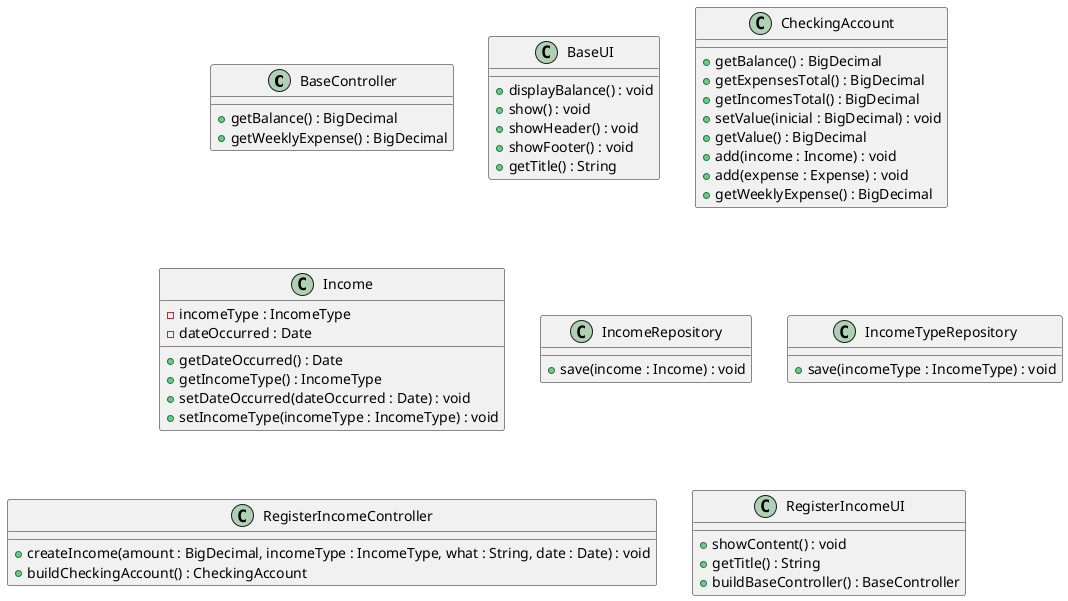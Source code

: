 @startuml
class BaseController {
    +getBalance() : BigDecimal
    +getWeeklyExpense() : BigDecimal
}

class BaseUI {
    +displayBalance() : void
    +show() : void
    +showHeader() : void
    +showFooter() : void
    +getTitle() : String
}

class CheckingAccount {
    +getBalance() : BigDecimal
    +getExpensesTotal() : BigDecimal
    +getIncomesTotal() : BigDecimal
    +setValue(inicial : BigDecimal) : void
    +getValue() : BigDecimal
    +add(income : Income) : void
    +add(expense : Expense) : void
    +getWeeklyExpense() : BigDecimal
}

class Income {
    -incomeType : IncomeType
    -dateOccurred : Date
    +getDateOccurred() : Date
    +getIncomeType() : IncomeType
    +setDateOccurred(dateOccurred : Date) : void
    +setIncomeType(incomeType : IncomeType) : void
}

class IncomeRepository {
    +save(income : Income) : void
}

class IncomeTypeRepository {
    +save(incomeType : IncomeType) : void
}

class RegisterIncomeController {
    +createIncome(amount : BigDecimal, incomeType : IncomeType, what : String, date : Date) : void
    +buildCheckingAccount() : CheckingAccount
}

class RegisterIncomeUI {
    +showContent() : void
    +getTitle() : String
    +buildBaseController() : BaseController
}

@enduml
